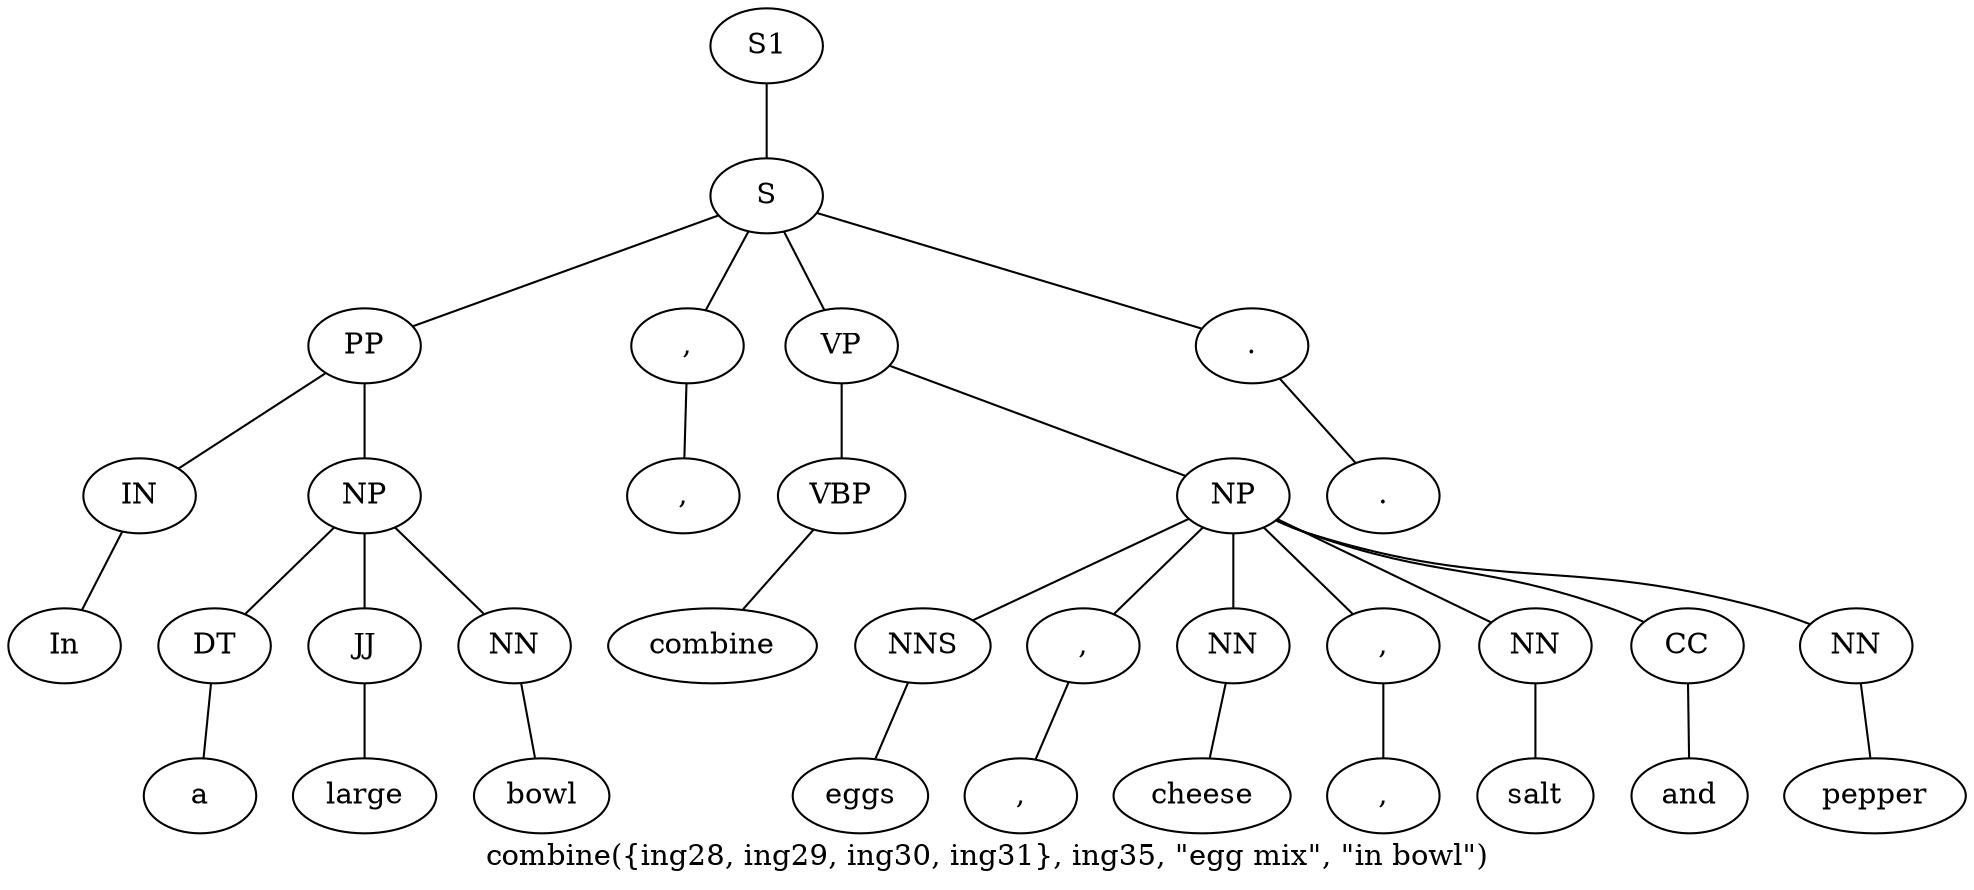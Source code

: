 graph SyntaxGraph {
	label = "combine({ing28, ing29, ing30, ing31}, ing35, \"egg mix\", \"in bowl\")";
	Node0 [label="S1"];
	Node1 [label="S"];
	Node2 [label="PP"];
	Node3 [label="IN"];
	Node4 [label="In"];
	Node5 [label="NP"];
	Node6 [label="DT"];
	Node7 [label="a"];
	Node8 [label="JJ"];
	Node9 [label="large"];
	Node10 [label="NN"];
	Node11 [label="bowl"];
	Node12 [label=","];
	Node13 [label=","];
	Node14 [label="VP"];
	Node15 [label="VBP"];
	Node16 [label="combine"];
	Node17 [label="NP"];
	Node18 [label="NNS"];
	Node19 [label="eggs"];
	Node20 [label=","];
	Node21 [label=","];
	Node22 [label="NN"];
	Node23 [label="cheese"];
	Node24 [label=","];
	Node25 [label=","];
	Node26 [label="NN"];
	Node27 [label="salt"];
	Node28 [label="CC"];
	Node29 [label="and"];
	Node30 [label="NN"];
	Node31 [label="pepper"];
	Node32 [label="."];
	Node33 [label="."];

	Node0 -- Node1;
	Node1 -- Node2;
	Node1 -- Node12;
	Node1 -- Node14;
	Node1 -- Node32;
	Node2 -- Node3;
	Node2 -- Node5;
	Node3 -- Node4;
	Node5 -- Node6;
	Node5 -- Node8;
	Node5 -- Node10;
	Node6 -- Node7;
	Node8 -- Node9;
	Node10 -- Node11;
	Node12 -- Node13;
	Node14 -- Node15;
	Node14 -- Node17;
	Node15 -- Node16;
	Node17 -- Node18;
	Node17 -- Node20;
	Node17 -- Node22;
	Node17 -- Node24;
	Node17 -- Node26;
	Node17 -- Node28;
	Node17 -- Node30;
	Node18 -- Node19;
	Node20 -- Node21;
	Node22 -- Node23;
	Node24 -- Node25;
	Node26 -- Node27;
	Node28 -- Node29;
	Node30 -- Node31;
	Node32 -- Node33;
}